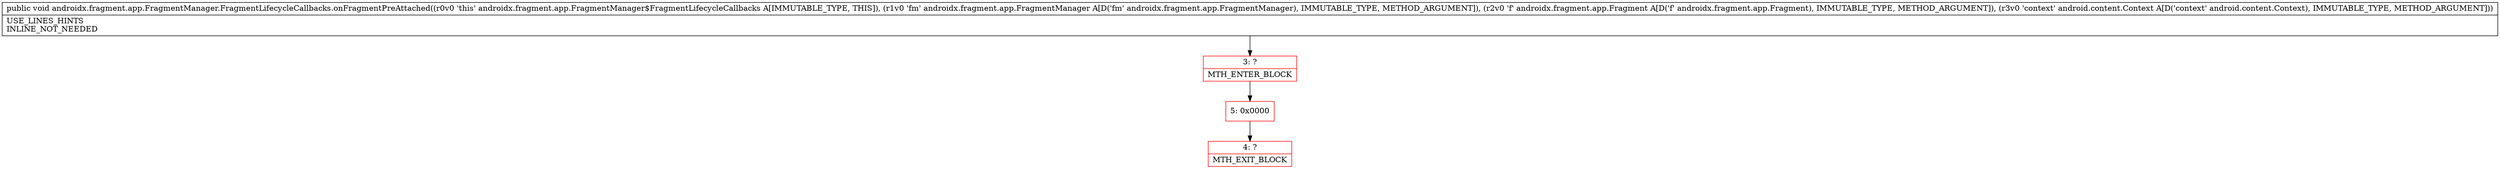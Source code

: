 digraph "CFG forandroidx.fragment.app.FragmentManager.FragmentLifecycleCallbacks.onFragmentPreAttached(Landroidx\/fragment\/app\/FragmentManager;Landroidx\/fragment\/app\/Fragment;Landroid\/content\/Context;)V" {
subgraph cluster_Region_1802087422 {
label = "R(0)";
node [shape=record,color=blue];
}
Node_3 [shape=record,color=red,label="{3\:\ ?|MTH_ENTER_BLOCK\l}"];
Node_5 [shape=record,color=red,label="{5\:\ 0x0000}"];
Node_4 [shape=record,color=red,label="{4\:\ ?|MTH_EXIT_BLOCK\l}"];
MethodNode[shape=record,label="{public void androidx.fragment.app.FragmentManager.FragmentLifecycleCallbacks.onFragmentPreAttached((r0v0 'this' androidx.fragment.app.FragmentManager$FragmentLifecycleCallbacks A[IMMUTABLE_TYPE, THIS]), (r1v0 'fm' androidx.fragment.app.FragmentManager A[D('fm' androidx.fragment.app.FragmentManager), IMMUTABLE_TYPE, METHOD_ARGUMENT]), (r2v0 'f' androidx.fragment.app.Fragment A[D('f' androidx.fragment.app.Fragment), IMMUTABLE_TYPE, METHOD_ARGUMENT]), (r3v0 'context' android.content.Context A[D('context' android.content.Context), IMMUTABLE_TYPE, METHOD_ARGUMENT]))  | USE_LINES_HINTS\lINLINE_NOT_NEEDED\l}"];
MethodNode -> Node_3;Node_3 -> Node_5;
Node_5 -> Node_4;
}

